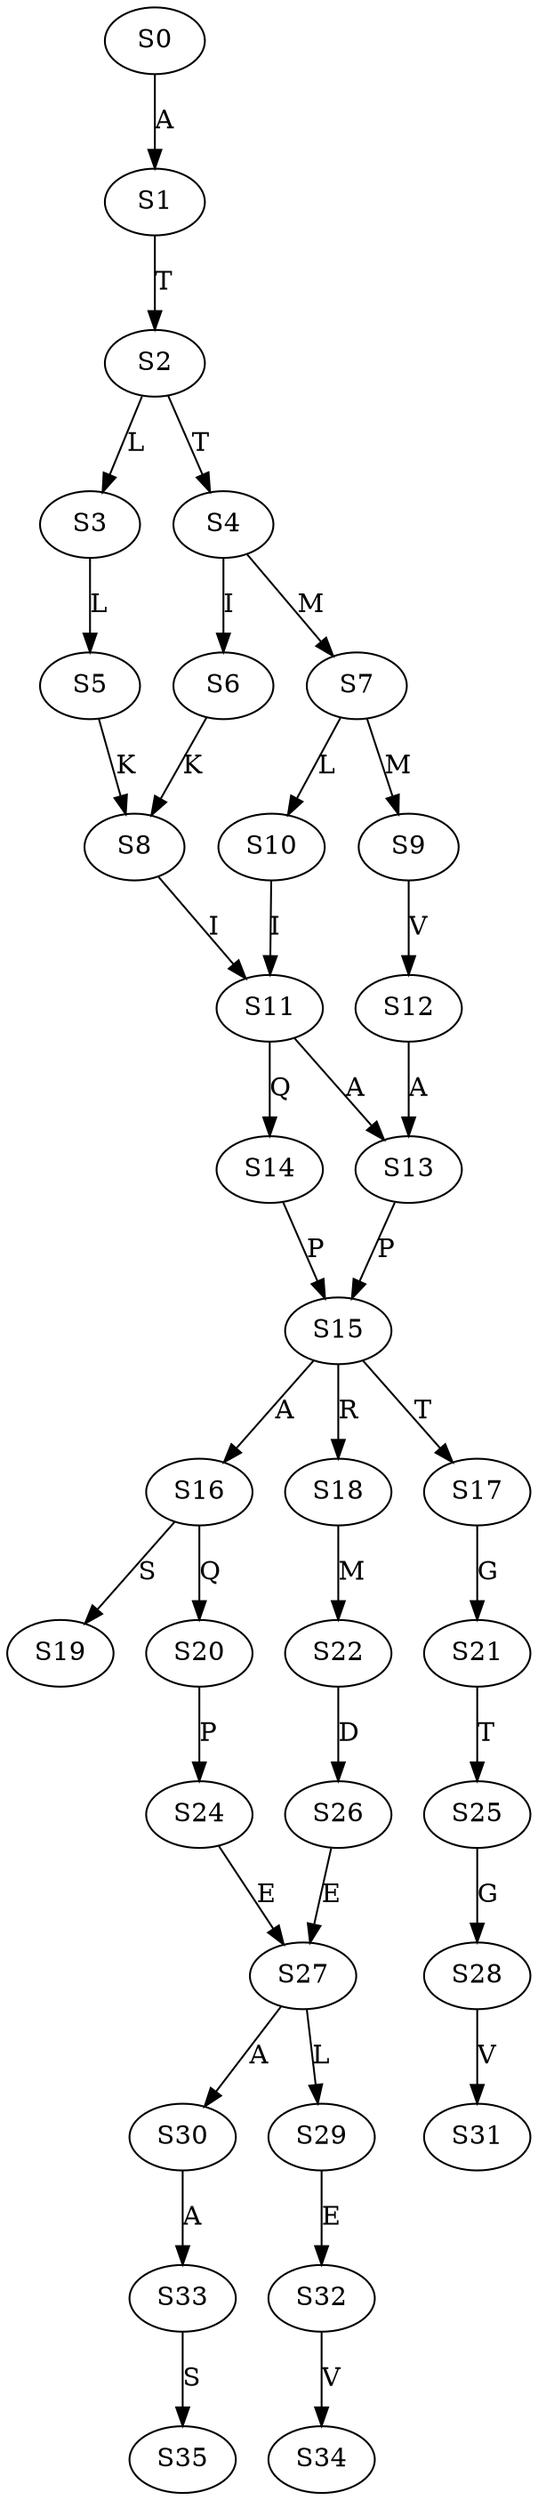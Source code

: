strict digraph  {
	S0 -> S1 [ label = A ];
	S1 -> S2 [ label = T ];
	S2 -> S3 [ label = L ];
	S2 -> S4 [ label = T ];
	S3 -> S5 [ label = L ];
	S4 -> S6 [ label = I ];
	S4 -> S7 [ label = M ];
	S5 -> S8 [ label = K ];
	S6 -> S8 [ label = K ];
	S7 -> S9 [ label = M ];
	S7 -> S10 [ label = L ];
	S8 -> S11 [ label = I ];
	S9 -> S12 [ label = V ];
	S10 -> S11 [ label = I ];
	S11 -> S13 [ label = A ];
	S11 -> S14 [ label = Q ];
	S12 -> S13 [ label = A ];
	S13 -> S15 [ label = P ];
	S14 -> S15 [ label = P ];
	S15 -> S16 [ label = A ];
	S15 -> S17 [ label = T ];
	S15 -> S18 [ label = R ];
	S16 -> S19 [ label = S ];
	S16 -> S20 [ label = Q ];
	S17 -> S21 [ label = G ];
	S18 -> S22 [ label = M ];
	S20 -> S24 [ label = P ];
	S21 -> S25 [ label = T ];
	S22 -> S26 [ label = D ];
	S24 -> S27 [ label = E ];
	S25 -> S28 [ label = G ];
	S26 -> S27 [ label = E ];
	S27 -> S29 [ label = L ];
	S27 -> S30 [ label = A ];
	S28 -> S31 [ label = V ];
	S29 -> S32 [ label = E ];
	S30 -> S33 [ label = A ];
	S32 -> S34 [ label = V ];
	S33 -> S35 [ label = S ];
}
